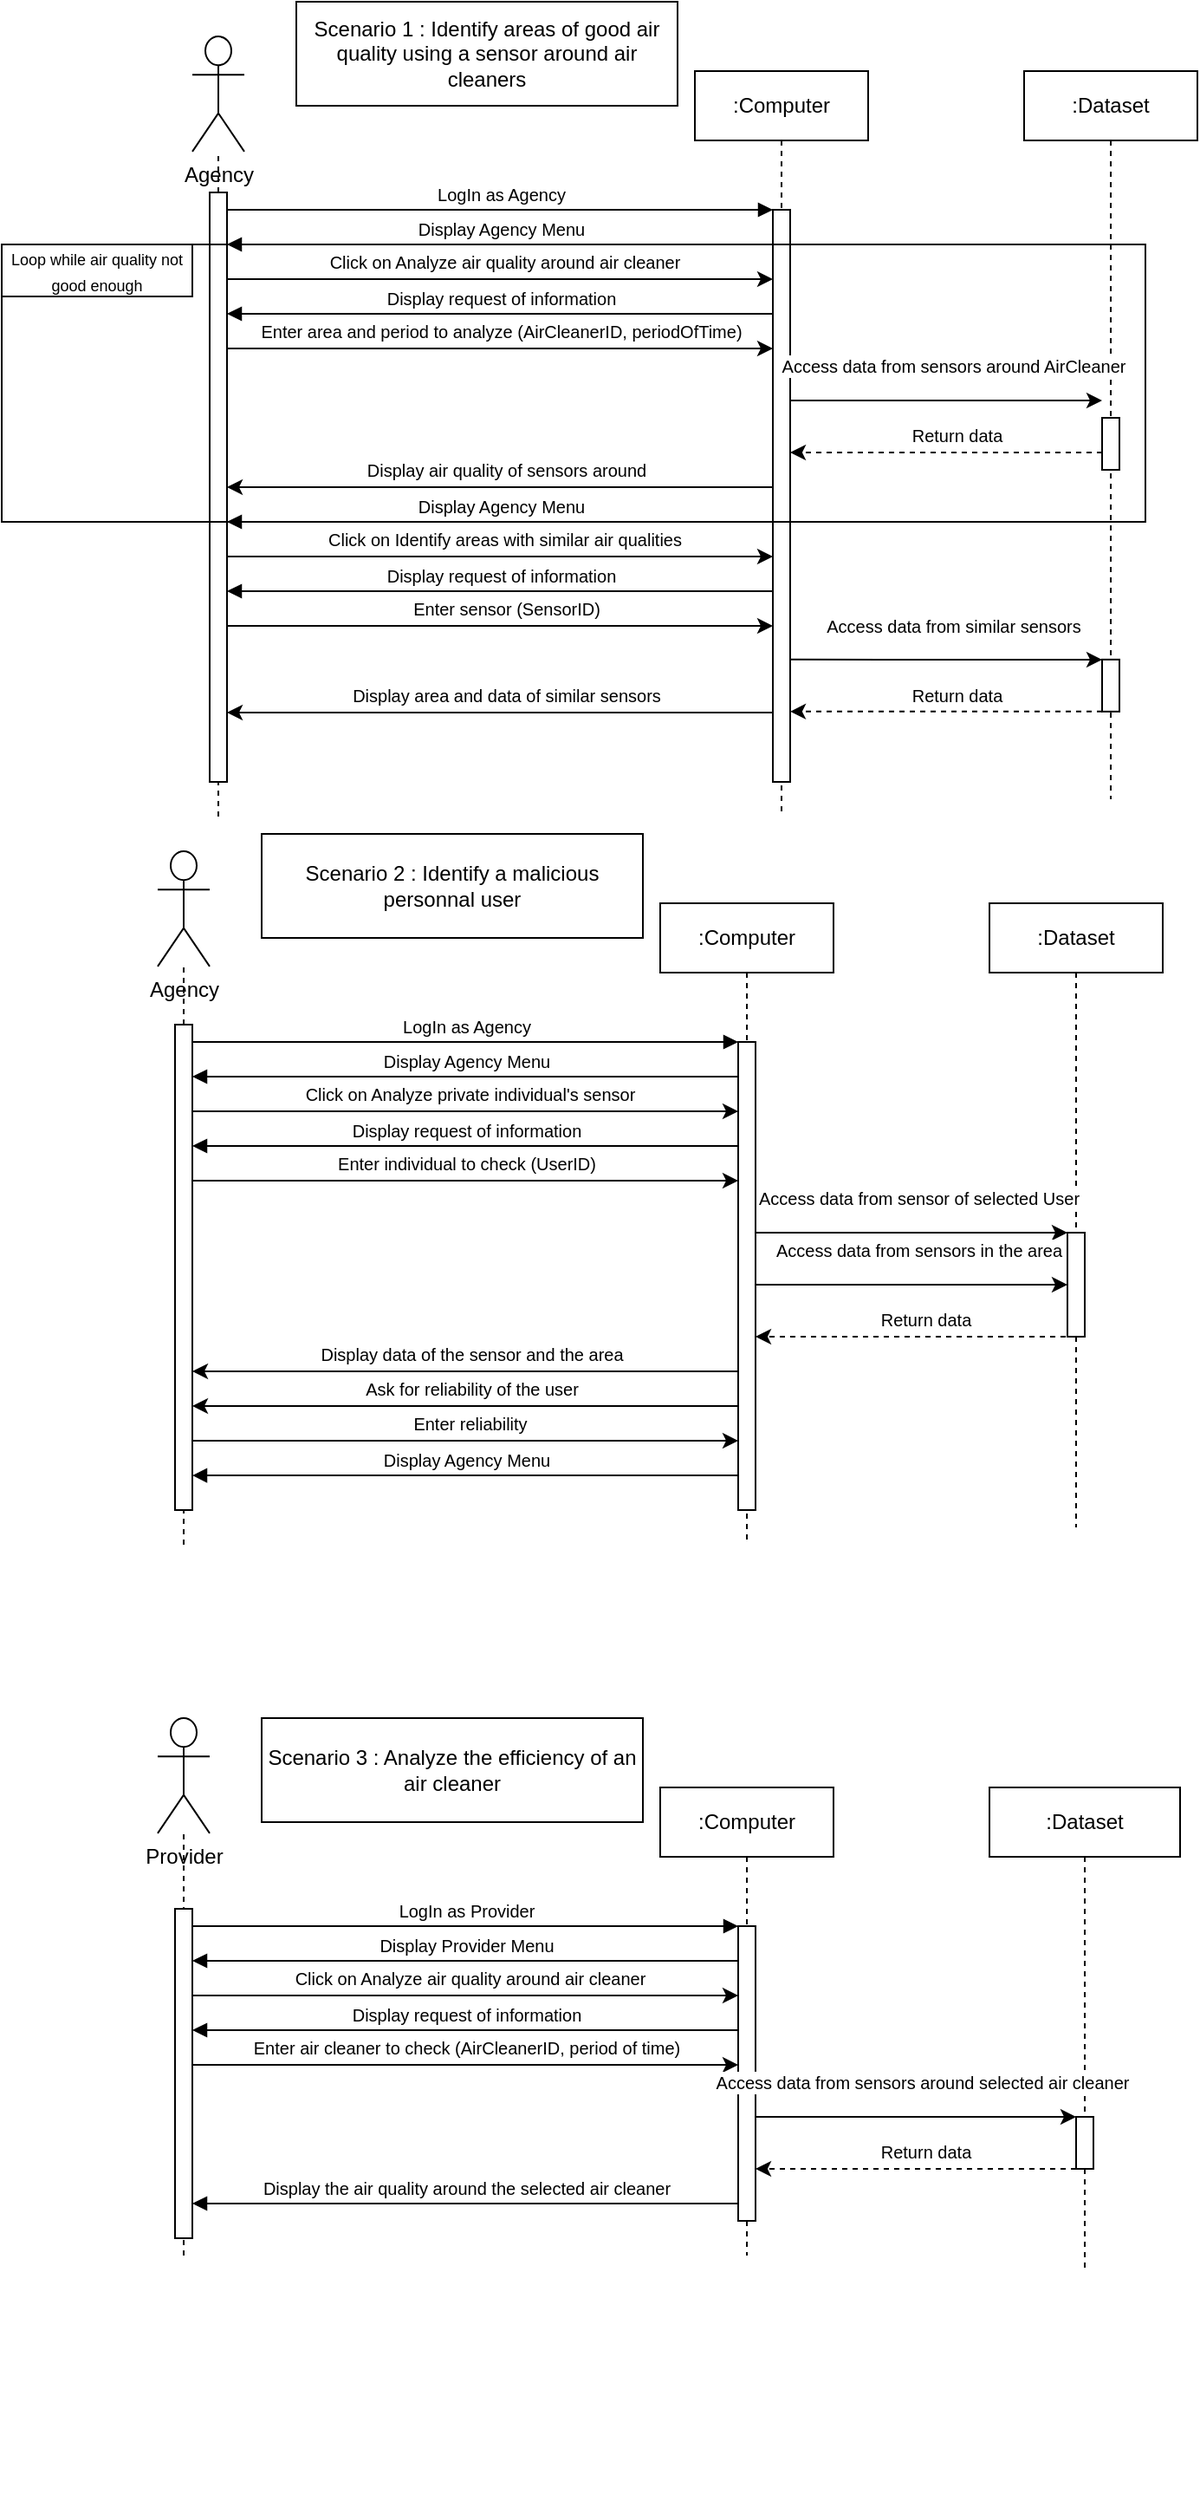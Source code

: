 <mxfile version="24.3.1" type="github">
  <diagram name="Page-1" id="2YBvvXClWsGukQMizWep">
    <mxGraphModel dx="1746" dy="466" grid="1" gridSize="10" guides="1" tooltips="1" connect="1" arrows="1" fold="1" page="1" pageScale="1" pageWidth="850" pageHeight="1100" math="0" shadow="0">
      <root>
        <mxCell id="0" />
        <mxCell id="1" parent="0" />
        <mxCell id="aM9ryv3xv72pqoxQDRHE-5" value="&lt;div&gt;:Computer&lt;/div&gt;" style="shape=umlLifeline;perimeter=lifelinePerimeter;whiteSpace=wrap;html=1;container=0;dropTarget=0;collapsible=0;recursiveResize=0;outlineConnect=0;portConstraint=eastwest;newEdgeStyle={&quot;edgeStyle&quot;:&quot;elbowEdgeStyle&quot;,&quot;elbow&quot;:&quot;vertical&quot;,&quot;curved&quot;:0,&quot;rounded&quot;:0};" parent="1" vertex="1">
          <mxGeometry x="220" y="40" width="100" height="430" as="geometry" />
        </mxCell>
        <mxCell id="aM9ryv3xv72pqoxQDRHE-6" value="" style="html=1;points=[];perimeter=orthogonalPerimeter;outlineConnect=0;targetShapes=umlLifeline;portConstraint=eastwest;newEdgeStyle={&quot;edgeStyle&quot;:&quot;elbowEdgeStyle&quot;,&quot;elbow&quot;:&quot;vertical&quot;,&quot;curved&quot;:0,&quot;rounded&quot;:0};" parent="aM9ryv3xv72pqoxQDRHE-5" vertex="1">
          <mxGeometry x="45" y="80" width="10" height="330" as="geometry" />
        </mxCell>
        <mxCell id="aM9ryv3xv72pqoxQDRHE-7" value="&lt;font style=&quot;font-size: 10px;&quot;&gt;LogIn as Agency&lt;/font&gt;" style="html=1;verticalAlign=bottom;endArrow=block;edgeStyle=elbowEdgeStyle;elbow=vertical;curved=0;rounded=0;" parent="1" source="aM9ryv3xv72pqoxQDRHE-2" target="aM9ryv3xv72pqoxQDRHE-6" edge="1">
          <mxGeometry relative="1" as="geometry">
            <mxPoint x="195" y="130" as="sourcePoint" />
            <Array as="points">
              <mxPoint x="180" y="120" />
            </Array>
          </mxGeometry>
        </mxCell>
        <mxCell id="aM9ryv3xv72pqoxQDRHE-9" value="&lt;font style=&quot;font-size: 10px;&quot;&gt;Display Agency Menu&lt;/font&gt;" style="html=1;verticalAlign=bottom;endArrow=block;edgeStyle=elbowEdgeStyle;elbow=vertical;curved=0;rounded=0;" parent="1" source="aM9ryv3xv72pqoxQDRHE-6" target="aM9ryv3xv72pqoxQDRHE-2" edge="1">
          <mxGeometry relative="1" as="geometry">
            <mxPoint x="175" y="160" as="sourcePoint" />
            <Array as="points">
              <mxPoint x="60" y="140" />
              <mxPoint x="190" y="160" />
            </Array>
            <mxPoint x="-40" y="160.0" as="targetPoint" />
          </mxGeometry>
        </mxCell>
        <mxCell id="IGTpVywdScjhedYOJICQ-6" value="" style="endArrow=none;dashed=1;html=1;rounded=0;" parent="1" target="IGTpVywdScjhedYOJICQ-1" edge="1">
          <mxGeometry width="50" height="50" relative="1" as="geometry">
            <mxPoint x="-55" y="470" as="sourcePoint" />
            <mxPoint x="-60" y="100" as="targetPoint" />
          </mxGeometry>
        </mxCell>
        <mxCell id="IGTpVywdScjhedYOJICQ-5" value="" style="group" parent="1" vertex="1" connectable="0">
          <mxGeometry x="-70" width="550" height="450" as="geometry" />
        </mxCell>
        <mxCell id="IGTpVywdScjhedYOJICQ-1" value="&lt;div&gt;Agency&lt;/div&gt;&lt;div&gt;&lt;br&gt;&lt;/div&gt;" style="shape=umlActor;verticalLabelPosition=bottom;verticalAlign=top;html=1;outlineConnect=0;" parent="IGTpVywdScjhedYOJICQ-5" vertex="1">
          <mxGeometry y="20" width="30" height="66.43" as="geometry" />
        </mxCell>
        <mxCell id="aM9ryv3xv72pqoxQDRHE-2" value="" style="html=1;points=[];perimeter=orthogonalPerimeter;outlineConnect=0;targetShapes=umlLifeline;portConstraint=eastwest;newEdgeStyle={&quot;edgeStyle&quot;:&quot;elbowEdgeStyle&quot;,&quot;elbow&quot;:&quot;vertical&quot;,&quot;curved&quot;:0,&quot;rounded&quot;:0};" parent="IGTpVywdScjhedYOJICQ-5" vertex="1">
          <mxGeometry x="10" y="110" width="10" height="340" as="geometry" />
        </mxCell>
        <mxCell id="IGTpVywdScjhedYOJICQ-55" value="" style="rounded=0;whiteSpace=wrap;html=1;fillColor=none;" parent="IGTpVywdScjhedYOJICQ-5" vertex="1">
          <mxGeometry x="-110" y="140" width="660" height="160" as="geometry" />
        </mxCell>
        <mxCell id="IGTpVywdScjhedYOJICQ-8" style="edgeStyle=elbowEdgeStyle;rounded=0;orthogonalLoop=1;jettySize=auto;html=1;elbow=vertical;curved=0;" parent="1" edge="1">
          <mxGeometry relative="1" as="geometry">
            <mxPoint x="-50" y="160.0" as="sourcePoint" />
            <mxPoint x="265" y="160.0" as="targetPoint" />
          </mxGeometry>
        </mxCell>
        <mxCell id="IGTpVywdScjhedYOJICQ-9" value="&lt;font style=&quot;font-size: 10px;&quot;&gt;Click on Analyze air quality around air cleaner&lt;/font&gt;" style="edgeLabel;html=1;align=center;verticalAlign=middle;resizable=0;points=[];" parent="IGTpVywdScjhedYOJICQ-8" vertex="1" connectable="0">
          <mxGeometry x="0.154" y="2" relative="1" as="geometry">
            <mxPoint x="-22" y="-8" as="offset" />
          </mxGeometry>
        </mxCell>
        <mxCell id="IGTpVywdScjhedYOJICQ-14" style="edgeStyle=elbowEdgeStyle;rounded=0;orthogonalLoop=1;jettySize=auto;html=1;elbow=vertical;curved=0;" parent="1" source="aM9ryv3xv72pqoxQDRHE-2" target="aM9ryv3xv72pqoxQDRHE-6" edge="1">
          <mxGeometry relative="1" as="geometry">
            <mxPoint x="260" y="200" as="targetPoint" />
            <Array as="points">
              <mxPoint x="160" y="200" />
              <mxPoint x="110" y="220" />
              <mxPoint x="160" y="200" />
              <mxPoint x="110" y="200" />
            </Array>
          </mxGeometry>
        </mxCell>
        <mxCell id="IGTpVywdScjhedYOJICQ-15" value="&lt;font style=&quot;font-size: 10px;&quot;&gt;Enter area and period to analyze (AirCleanerID, periodOfTime)&lt;br&gt;&lt;/font&gt;" style="edgeLabel;html=1;align=center;verticalAlign=middle;resizable=0;points=[];" parent="IGTpVywdScjhedYOJICQ-14" vertex="1" connectable="0">
          <mxGeometry x="0.084" relative="1" as="geometry">
            <mxPoint x="-13" y="-10" as="offset" />
          </mxGeometry>
        </mxCell>
        <mxCell id="IGTpVywdScjhedYOJICQ-18" style="edgeStyle=elbowEdgeStyle;rounded=0;orthogonalLoop=1;jettySize=auto;html=1;elbow=vertical;curved=0;" parent="1" edge="1">
          <mxGeometry relative="1" as="geometry">
            <mxPoint x="265" y="280.003" as="sourcePoint" />
            <mxPoint x="-50" y="280.003" as="targetPoint" />
          </mxGeometry>
        </mxCell>
        <mxCell id="IGTpVywdScjhedYOJICQ-19" value="&lt;font style=&quot;font-size: 10px;&quot;&gt;Display air quality of sensors around &lt;/font&gt;" style="edgeLabel;html=1;align=center;verticalAlign=middle;resizable=0;points=[];" parent="IGTpVywdScjhedYOJICQ-18" vertex="1" connectable="0">
          <mxGeometry x="-0.113" y="-2" relative="1" as="geometry">
            <mxPoint x="-15" y="-8" as="offset" />
          </mxGeometry>
        </mxCell>
        <mxCell id="IGTpVywdScjhedYOJICQ-22" value="Scenario 1 : Identify areas of good air quality using a sensor around air cleaners" style="rounded=0;whiteSpace=wrap;html=1;" parent="1" vertex="1">
          <mxGeometry x="-10" width="220" height="60" as="geometry" />
        </mxCell>
        <mxCell id="IGTpVywdScjhedYOJICQ-23" style="edgeStyle=elbowEdgeStyle;rounded=0;orthogonalLoop=1;jettySize=auto;html=1;elbow=vertical;curved=0;" parent="1" edge="1">
          <mxGeometry relative="1" as="geometry">
            <mxPoint x="-50" y="360" as="sourcePoint" />
            <mxPoint x="265" y="360" as="targetPoint" />
            <Array as="points">
              <mxPoint x="160" y="360" />
              <mxPoint x="140" y="330" />
            </Array>
          </mxGeometry>
        </mxCell>
        <mxCell id="IGTpVywdScjhedYOJICQ-37" value="&lt;font style=&quot;font-size: 10px;&quot;&gt;Enter sensor (SensorID)&lt;/font&gt;" style="edgeLabel;html=1;align=center;verticalAlign=middle;resizable=0;points=[];" parent="IGTpVywdScjhedYOJICQ-23" vertex="1" connectable="0">
          <mxGeometry x="0.019" y="1" relative="1" as="geometry">
            <mxPoint y="-9" as="offset" />
          </mxGeometry>
        </mxCell>
        <mxCell id="IGTpVywdScjhedYOJICQ-28" value="&lt;div&gt;:Dataset&lt;/div&gt;" style="shape=umlLifeline;perimeter=lifelinePerimeter;whiteSpace=wrap;html=1;container=0;dropTarget=0;collapsible=0;recursiveResize=0;outlineConnect=0;portConstraint=eastwest;newEdgeStyle={&quot;edgeStyle&quot;:&quot;elbowEdgeStyle&quot;,&quot;elbow&quot;:&quot;vertical&quot;,&quot;curved&quot;:0,&quot;rounded&quot;:0};" parent="1" vertex="1">
          <mxGeometry x="410" y="40" width="100" height="420" as="geometry" />
        </mxCell>
        <mxCell id="IGTpVywdScjhedYOJICQ-29" value="" style="html=1;points=[];perimeter=orthogonalPerimeter;outlineConnect=0;targetShapes=umlLifeline;portConstraint=eastwest;newEdgeStyle={&quot;edgeStyle&quot;:&quot;elbowEdgeStyle&quot;,&quot;elbow&quot;:&quot;vertical&quot;,&quot;curved&quot;:0,&quot;rounded&quot;:0};" parent="IGTpVywdScjhedYOJICQ-28" vertex="1">
          <mxGeometry x="45" y="200" width="10" height="30" as="geometry" />
        </mxCell>
        <mxCell id="IGTpVywdScjhedYOJICQ-40" value="" style="html=1;points=[];perimeter=orthogonalPerimeter;outlineConnect=0;targetShapes=umlLifeline;portConstraint=eastwest;newEdgeStyle={&quot;edgeStyle&quot;:&quot;elbowEdgeStyle&quot;,&quot;elbow&quot;:&quot;vertical&quot;,&quot;curved&quot;:0,&quot;rounded&quot;:0};" parent="IGTpVywdScjhedYOJICQ-28" vertex="1">
          <mxGeometry x="45" y="339.43" width="10" height="30" as="geometry" />
        </mxCell>
        <mxCell id="IGTpVywdScjhedYOJICQ-45" style="edgeStyle=elbowEdgeStyle;rounded=0;orthogonalLoop=1;jettySize=auto;html=1;elbow=vertical;curved=0;" parent="IGTpVywdScjhedYOJICQ-28" edge="1">
          <mxGeometry relative="1" as="geometry">
            <mxPoint x="-135" y="339.433" as="sourcePoint" />
            <mxPoint x="45" y="339.433" as="targetPoint" />
          </mxGeometry>
        </mxCell>
        <mxCell id="IGTpVywdScjhedYOJICQ-46" value="&lt;div&gt;&lt;font style=&quot;font-size: 10px;&quot;&gt;Access data from similar sensors&lt;/font&gt;&lt;/div&gt;" style="edgeLabel;html=1;align=center;verticalAlign=middle;resizable=0;points=[];" parent="IGTpVywdScjhedYOJICQ-45" vertex="1" connectable="0">
          <mxGeometry x="-0.267" relative="1" as="geometry">
            <mxPoint x="28" y="-20" as="offset" />
          </mxGeometry>
        </mxCell>
        <mxCell id="IGTpVywdScjhedYOJICQ-47" style="edgeStyle=elbowEdgeStyle;rounded=0;orthogonalLoop=1;jettySize=auto;html=1;elbow=vertical;curved=0;dashed=1;" parent="IGTpVywdScjhedYOJICQ-28" source="IGTpVywdScjhedYOJICQ-40" edge="1">
          <mxGeometry relative="1" as="geometry">
            <mxPoint x="35" y="369.466" as="sourcePoint" />
            <mxPoint x="-135" y="369.43" as="targetPoint" />
            <Array as="points">
              <mxPoint x="-80" y="369.43" />
            </Array>
          </mxGeometry>
        </mxCell>
        <mxCell id="IGTpVywdScjhedYOJICQ-48" value="&lt;font style=&quot;font-size: 10px;&quot;&gt;Return data&lt;/font&gt;" style="edgeLabel;html=1;align=center;verticalAlign=middle;resizable=0;points=[];" parent="IGTpVywdScjhedYOJICQ-47" vertex="1" connectable="0">
          <mxGeometry x="-0.181" y="2" relative="1" as="geometry">
            <mxPoint x="-11" y="-12" as="offset" />
          </mxGeometry>
        </mxCell>
        <mxCell id="IGTpVywdScjhedYOJICQ-30" style="edgeStyle=elbowEdgeStyle;rounded=0;orthogonalLoop=1;jettySize=auto;html=1;elbow=vertical;curved=0;" parent="1" edge="1">
          <mxGeometry relative="1" as="geometry">
            <mxPoint x="275.0" y="230" as="sourcePoint" />
            <mxPoint x="455" y="230" as="targetPoint" />
          </mxGeometry>
        </mxCell>
        <mxCell id="IGTpVywdScjhedYOJICQ-31" value="&lt;font style=&quot;font-size: 10px;&quot;&gt;Access data from sensors around AirCleaner&lt;/font&gt;" style="edgeLabel;html=1;align=center;verticalAlign=middle;resizable=0;points=[];" parent="IGTpVywdScjhedYOJICQ-30" vertex="1" connectable="0">
          <mxGeometry x="-0.267" relative="1" as="geometry">
            <mxPoint x="28" y="-20" as="offset" />
          </mxGeometry>
        </mxCell>
        <mxCell id="IGTpVywdScjhedYOJICQ-32" style="edgeStyle=elbowEdgeStyle;rounded=0;orthogonalLoop=1;jettySize=auto;html=1;elbow=vertical;curved=0;dashed=1;" parent="1" edge="1">
          <mxGeometry relative="1" as="geometry">
            <mxPoint x="455" y="259.997" as="sourcePoint" />
            <mxPoint x="275" y="259.997" as="targetPoint" />
          </mxGeometry>
        </mxCell>
        <mxCell id="IGTpVywdScjhedYOJICQ-33" value="&lt;font style=&quot;font-size: 10px;&quot;&gt;Return data&lt;/font&gt;" style="edgeLabel;html=1;align=center;verticalAlign=middle;resizable=0;points=[];" parent="IGTpVywdScjhedYOJICQ-32" vertex="1" connectable="0">
          <mxGeometry x="-0.181" y="2" relative="1" as="geometry">
            <mxPoint x="-11" y="-12" as="offset" />
          </mxGeometry>
        </mxCell>
        <mxCell id="IGTpVywdScjhedYOJICQ-34" value="&lt;font style=&quot;font-size: 10px;&quot;&gt;Display Agency Menu&lt;/font&gt;" style="html=1;verticalAlign=bottom;endArrow=block;edgeStyle=elbowEdgeStyle;elbow=vertical;curved=0;rounded=0;" parent="1" edge="1">
          <mxGeometry relative="1" as="geometry">
            <mxPoint x="265" y="300" as="sourcePoint" />
            <Array as="points">
              <mxPoint x="60" y="300" />
              <mxPoint x="190" y="320" />
            </Array>
            <mxPoint x="-50" y="300" as="targetPoint" />
          </mxGeometry>
        </mxCell>
        <mxCell id="IGTpVywdScjhedYOJICQ-35" style="edgeStyle=elbowEdgeStyle;rounded=0;orthogonalLoop=1;jettySize=auto;html=1;elbow=vertical;curved=0;" parent="1" edge="1">
          <mxGeometry relative="1" as="geometry">
            <mxPoint x="-50" y="320.0" as="sourcePoint" />
            <mxPoint x="265" y="320.0" as="targetPoint" />
          </mxGeometry>
        </mxCell>
        <mxCell id="IGTpVywdScjhedYOJICQ-36" value="&lt;font style=&quot;font-size: 10px;&quot;&gt;Click on Identify areas with similar air qualities&lt;br&gt;&lt;/font&gt;" style="edgeLabel;html=1;align=center;verticalAlign=middle;resizable=0;points=[];" parent="IGTpVywdScjhedYOJICQ-35" vertex="1" connectable="0">
          <mxGeometry x="0.154" y="2" relative="1" as="geometry">
            <mxPoint x="-22" y="-8" as="offset" />
          </mxGeometry>
        </mxCell>
        <mxCell id="IGTpVywdScjhedYOJICQ-38" value="&lt;font style=&quot;font-size: 10px;&quot;&gt;Display request of information&lt;br&gt;&lt;/font&gt;" style="html=1;verticalAlign=bottom;endArrow=block;edgeStyle=elbowEdgeStyle;elbow=vertical;curved=0;rounded=0;" parent="1" edge="1">
          <mxGeometry relative="1" as="geometry">
            <mxPoint x="265" y="340" as="sourcePoint" />
            <Array as="points">
              <mxPoint x="60" y="340" />
              <mxPoint x="190" y="360" />
            </Array>
            <mxPoint x="-50" y="340" as="targetPoint" />
          </mxGeometry>
        </mxCell>
        <mxCell id="IGTpVywdScjhedYOJICQ-39" value="&lt;font style=&quot;font-size: 10px;&quot;&gt;Display request of information&lt;br&gt;&lt;/font&gt;" style="html=1;verticalAlign=bottom;endArrow=block;edgeStyle=elbowEdgeStyle;elbow=vertical;curved=0;rounded=0;" parent="1" edge="1">
          <mxGeometry relative="1" as="geometry">
            <mxPoint x="265" y="180" as="sourcePoint" />
            <Array as="points">
              <mxPoint x="60" y="180" />
              <mxPoint x="190" y="200" />
            </Array>
            <mxPoint x="-50" y="180" as="targetPoint" />
          </mxGeometry>
        </mxCell>
        <mxCell id="IGTpVywdScjhedYOJICQ-50" style="edgeStyle=elbowEdgeStyle;rounded=0;orthogonalLoop=1;jettySize=auto;html=1;elbow=vertical;curved=0;" parent="1" edge="1">
          <mxGeometry relative="1" as="geometry">
            <mxPoint x="265" y="410.003" as="sourcePoint" />
            <mxPoint x="-50" y="410.003" as="targetPoint" />
          </mxGeometry>
        </mxCell>
        <mxCell id="IGTpVywdScjhedYOJICQ-51" value="&lt;font style=&quot;font-size: 10px;&quot;&gt;Display area and data of similar sensors &lt;/font&gt;" style="edgeLabel;html=1;align=center;verticalAlign=middle;resizable=0;points=[];" parent="IGTpVywdScjhedYOJICQ-50" vertex="1" connectable="0">
          <mxGeometry x="-0.113" y="-2" relative="1" as="geometry">
            <mxPoint x="-15" y="-8" as="offset" />
          </mxGeometry>
        </mxCell>
        <mxCell id="IGTpVywdScjhedYOJICQ-57" value="&lt;font style=&quot;font-size: 9px;&quot;&gt;Loop while air quality not good enough&lt;/font&gt;" style="rounded=0;whiteSpace=wrap;html=1;" parent="1" vertex="1">
          <mxGeometry x="-180" y="140" width="110" height="30" as="geometry" />
        </mxCell>
        <mxCell id="IGTpVywdScjhedYOJICQ-58" value="&lt;div&gt;:Computer&lt;/div&gt;" style="shape=umlLifeline;perimeter=lifelinePerimeter;whiteSpace=wrap;html=1;container=0;dropTarget=0;collapsible=0;recursiveResize=0;outlineConnect=0;portConstraint=eastwest;newEdgeStyle={&quot;edgeStyle&quot;:&quot;elbowEdgeStyle&quot;,&quot;elbow&quot;:&quot;vertical&quot;,&quot;curved&quot;:0,&quot;rounded&quot;:0};" parent="1" vertex="1">
          <mxGeometry x="200" y="520" width="100" height="370" as="geometry" />
        </mxCell>
        <mxCell id="IGTpVywdScjhedYOJICQ-59" value="" style="html=1;points=[];perimeter=orthogonalPerimeter;outlineConnect=0;targetShapes=umlLifeline;portConstraint=eastwest;newEdgeStyle={&quot;edgeStyle&quot;:&quot;elbowEdgeStyle&quot;,&quot;elbow&quot;:&quot;vertical&quot;,&quot;curved&quot;:0,&quot;rounded&quot;:0};" parent="IGTpVywdScjhedYOJICQ-58" vertex="1">
          <mxGeometry x="45" y="80" width="10" height="270" as="geometry" />
        </mxCell>
        <mxCell id="IGTpVywdScjhedYOJICQ-60" value="&lt;font style=&quot;font-size: 10px;&quot;&gt;LogIn as Agency&lt;/font&gt;" style="html=1;verticalAlign=bottom;endArrow=block;edgeStyle=elbowEdgeStyle;elbow=vertical;curved=0;rounded=0;" parent="1" source="IGTpVywdScjhedYOJICQ-65" target="IGTpVywdScjhedYOJICQ-59" edge="1">
          <mxGeometry relative="1" as="geometry">
            <mxPoint x="175" y="610" as="sourcePoint" />
            <Array as="points">
              <mxPoint x="160" y="600" />
            </Array>
          </mxGeometry>
        </mxCell>
        <mxCell id="IGTpVywdScjhedYOJICQ-61" value="&lt;font style=&quot;font-size: 10px;&quot;&gt;Display Agency Menu&lt;/font&gt;" style="html=1;verticalAlign=bottom;endArrow=block;edgeStyle=elbowEdgeStyle;elbow=vertical;curved=0;rounded=0;" parent="1" source="IGTpVywdScjhedYOJICQ-59" target="IGTpVywdScjhedYOJICQ-65" edge="1">
          <mxGeometry relative="1" as="geometry">
            <mxPoint x="155" y="640" as="sourcePoint" />
            <Array as="points">
              <mxPoint x="40" y="620" />
              <mxPoint x="170" y="640" />
            </Array>
            <mxPoint x="-60" y="640" as="targetPoint" />
          </mxGeometry>
        </mxCell>
        <mxCell id="IGTpVywdScjhedYOJICQ-62" value="" style="endArrow=none;dashed=1;html=1;rounded=0;" parent="1" target="IGTpVywdScjhedYOJICQ-64" edge="1">
          <mxGeometry width="50" height="50" relative="1" as="geometry">
            <mxPoint x="-75" y="890" as="sourcePoint" />
            <mxPoint x="-80" y="580" as="targetPoint" />
          </mxGeometry>
        </mxCell>
        <mxCell id="IGTpVywdScjhedYOJICQ-63" value="" style="group" parent="1" vertex="1" connectable="0">
          <mxGeometry x="-90" y="480" width="540" height="480" as="geometry" />
        </mxCell>
        <mxCell id="IGTpVywdScjhedYOJICQ-64" value="&lt;div&gt;Agency&lt;/div&gt;&lt;div&gt;&lt;br&gt;&lt;/div&gt;" style="shape=umlActor;verticalLabelPosition=bottom;verticalAlign=top;html=1;outlineConnect=0;" parent="IGTpVywdScjhedYOJICQ-63" vertex="1">
          <mxGeometry y="10" width="30" height="66.43" as="geometry" />
        </mxCell>
        <mxCell id="IGTpVywdScjhedYOJICQ-65" value="" style="html=1;points=[];perimeter=orthogonalPerimeter;outlineConnect=0;targetShapes=umlLifeline;portConstraint=eastwest;newEdgeStyle={&quot;edgeStyle&quot;:&quot;elbowEdgeStyle&quot;,&quot;elbow&quot;:&quot;vertical&quot;,&quot;curved&quot;:0,&quot;rounded&quot;:0};" parent="IGTpVywdScjhedYOJICQ-63" vertex="1">
          <mxGeometry x="10" y="110" width="10" height="280" as="geometry" />
        </mxCell>
        <mxCell id="IGTpVywdScjhedYOJICQ-87" value="&lt;font style=&quot;font-size: 10px;&quot;&gt;Display Agency Menu&lt;/font&gt;" style="html=1;verticalAlign=bottom;endArrow=block;edgeStyle=elbowEdgeStyle;elbow=vertical;curved=0;rounded=0;" parent="IGTpVywdScjhedYOJICQ-63" edge="1">
          <mxGeometry relative="1" as="geometry">
            <mxPoint x="335" y="370.04" as="sourcePoint" />
            <Array as="points">
              <mxPoint x="130" y="370.04" />
              <mxPoint x="260" y="390.04" />
            </Array>
            <mxPoint x="20" y="370.04" as="targetPoint" />
          </mxGeometry>
        </mxCell>
        <mxCell id="IGTpVywdScjhedYOJICQ-71" style="edgeStyle=elbowEdgeStyle;rounded=0;orthogonalLoop=1;jettySize=auto;html=1;elbow=vertical;curved=0;" parent="IGTpVywdScjhedYOJICQ-63" edge="1">
          <mxGeometry relative="1" as="geometry">
            <mxPoint x="335" y="310.043" as="sourcePoint" />
            <mxPoint x="20" y="310.043" as="targetPoint" />
          </mxGeometry>
        </mxCell>
        <mxCell id="IGTpVywdScjhedYOJICQ-72" value="&lt;font style=&quot;font-size: 10px;&quot;&gt;Display data of the sensor and the area &lt;/font&gt;" style="edgeLabel;html=1;align=center;verticalAlign=middle;resizable=0;points=[];" parent="IGTpVywdScjhedYOJICQ-71" vertex="1" connectable="0">
          <mxGeometry x="-0.113" y="-2" relative="1" as="geometry">
            <mxPoint x="-15" y="-8" as="offset" />
          </mxGeometry>
        </mxCell>
        <mxCell id="IGTpVywdScjhedYOJICQ-95" style="edgeStyle=elbowEdgeStyle;rounded=0;orthogonalLoop=1;jettySize=auto;html=1;elbow=vertical;curved=0;" parent="IGTpVywdScjhedYOJICQ-63" edge="1">
          <mxGeometry relative="1" as="geometry">
            <mxPoint x="335" y="330.043" as="sourcePoint" />
            <mxPoint x="20" y="330.043" as="targetPoint" />
          </mxGeometry>
        </mxCell>
        <mxCell id="IGTpVywdScjhedYOJICQ-96" value="&lt;font style=&quot;font-size: 10px;&quot;&gt;Ask for reliability of the user&lt;/font&gt;" style="edgeLabel;html=1;align=center;verticalAlign=middle;resizable=0;points=[];" parent="IGTpVywdScjhedYOJICQ-95" vertex="1" connectable="0">
          <mxGeometry x="-0.113" y="-2" relative="1" as="geometry">
            <mxPoint x="-15" y="-8" as="offset" />
          </mxGeometry>
        </mxCell>
        <mxCell id="IGTpVywdScjhedYOJICQ-97" style="edgeStyle=elbowEdgeStyle;rounded=0;orthogonalLoop=1;jettySize=auto;html=1;elbow=vertical;curved=0;" parent="IGTpVywdScjhedYOJICQ-63" edge="1">
          <mxGeometry relative="1" as="geometry">
            <mxPoint x="20" y="350.04" as="sourcePoint" />
            <mxPoint x="335" y="350.04" as="targetPoint" />
          </mxGeometry>
        </mxCell>
        <mxCell id="IGTpVywdScjhedYOJICQ-98" value="&lt;font style=&quot;font-size: 10px;&quot;&gt;Enter reliability&lt;/font&gt;" style="edgeLabel;html=1;align=center;verticalAlign=middle;resizable=0;points=[];" parent="IGTpVywdScjhedYOJICQ-97" vertex="1" connectable="0">
          <mxGeometry x="0.154" y="2" relative="1" as="geometry">
            <mxPoint x="-22" y="-8" as="offset" />
          </mxGeometry>
        </mxCell>
        <mxCell id="IGTpVywdScjhedYOJICQ-85" style="edgeStyle=elbowEdgeStyle;rounded=0;orthogonalLoop=1;jettySize=auto;html=1;elbow=vertical;curved=0;dashed=1;" parent="IGTpVywdScjhedYOJICQ-63" target="IGTpVywdScjhedYOJICQ-59" edge="1">
          <mxGeometry relative="1" as="geometry">
            <mxPoint x="530" y="289.997" as="sourcePoint" />
            <mxPoint x="350" y="289.997" as="targetPoint" />
          </mxGeometry>
        </mxCell>
        <mxCell id="IGTpVywdScjhedYOJICQ-86" value="&lt;font style=&quot;font-size: 10px;&quot;&gt;Return data&lt;/font&gt;" style="edgeLabel;html=1;align=center;verticalAlign=middle;resizable=0;points=[];" parent="IGTpVywdScjhedYOJICQ-85" vertex="1" connectable="0">
          <mxGeometry x="-0.181" y="2" relative="1" as="geometry">
            <mxPoint x="-11" y="-12" as="offset" />
          </mxGeometry>
        </mxCell>
        <mxCell id="IGTpVywdScjhedYOJICQ-67" style="edgeStyle=elbowEdgeStyle;rounded=0;orthogonalLoop=1;jettySize=auto;html=1;elbow=vertical;curved=0;" parent="1" edge="1">
          <mxGeometry relative="1" as="geometry">
            <mxPoint x="-70" y="640.0" as="sourcePoint" />
            <mxPoint x="245" y="640.0" as="targetPoint" />
          </mxGeometry>
        </mxCell>
        <mxCell id="IGTpVywdScjhedYOJICQ-68" value="&lt;font style=&quot;font-size: 10px;&quot;&gt;Click on Analyze private individual&#39;s sensor&lt;br&gt;&lt;/font&gt;" style="edgeLabel;html=1;align=center;verticalAlign=middle;resizable=0;points=[];" parent="IGTpVywdScjhedYOJICQ-67" vertex="1" connectable="0">
          <mxGeometry x="0.154" y="2" relative="1" as="geometry">
            <mxPoint x="-22" y="-8" as="offset" />
          </mxGeometry>
        </mxCell>
        <mxCell id="IGTpVywdScjhedYOJICQ-69" style="edgeStyle=elbowEdgeStyle;rounded=0;orthogonalLoop=1;jettySize=auto;html=1;elbow=vertical;curved=0;" parent="1" source="IGTpVywdScjhedYOJICQ-65" target="IGTpVywdScjhedYOJICQ-59" edge="1">
          <mxGeometry relative="1" as="geometry">
            <mxPoint x="240" y="680" as="targetPoint" />
            <Array as="points">
              <mxPoint x="140" y="680" />
              <mxPoint x="90" y="700" />
              <mxPoint x="140" y="680" />
              <mxPoint x="90" y="680" />
            </Array>
          </mxGeometry>
        </mxCell>
        <mxCell id="IGTpVywdScjhedYOJICQ-70" value="&lt;font style=&quot;font-size: 10px;&quot;&gt;Enter individual to check (UserID)&lt;br&gt;&lt;/font&gt;" style="edgeLabel;html=1;align=center;verticalAlign=middle;resizable=0;points=[];" parent="IGTpVywdScjhedYOJICQ-69" vertex="1" connectable="0">
          <mxGeometry x="0.084" relative="1" as="geometry">
            <mxPoint x="-13" y="-10" as="offset" />
          </mxGeometry>
        </mxCell>
        <mxCell id="IGTpVywdScjhedYOJICQ-76" value="&lt;div&gt;:Dataset&lt;/div&gt;" style="shape=umlLifeline;perimeter=lifelinePerimeter;whiteSpace=wrap;html=1;container=0;dropTarget=0;collapsible=0;recursiveResize=0;outlineConnect=0;portConstraint=eastwest;newEdgeStyle={&quot;edgeStyle&quot;:&quot;elbowEdgeStyle&quot;,&quot;elbow&quot;:&quot;vertical&quot;,&quot;curved&quot;:0,&quot;rounded&quot;:0};size=40;" parent="1" vertex="1">
          <mxGeometry x="390" y="520" width="100" height="360" as="geometry" />
        </mxCell>
        <mxCell id="IGTpVywdScjhedYOJICQ-73" value="Scenario 2 : Identify a malicious personnal user" style="rounded=0;whiteSpace=wrap;html=1;" parent="1" vertex="1">
          <mxGeometry x="-30" y="480" width="220" height="60" as="geometry" />
        </mxCell>
        <mxCell id="IGTpVywdScjhedYOJICQ-83" style="edgeStyle=elbowEdgeStyle;rounded=0;orthogonalLoop=1;jettySize=auto;html=1;elbow=vertical;curved=0;" parent="1" edge="1">
          <mxGeometry relative="1" as="geometry">
            <mxPoint x="255.0" y="710" as="sourcePoint" />
            <mxPoint x="435" y="710" as="targetPoint" />
          </mxGeometry>
        </mxCell>
        <mxCell id="IGTpVywdScjhedYOJICQ-84" value="&lt;font style=&quot;font-size: 10px;&quot;&gt;Access data from sensor of selected User&lt;br&gt;&lt;/font&gt;" style="edgeLabel;html=1;align=center;verticalAlign=middle;resizable=0;points=[];" parent="IGTpVywdScjhedYOJICQ-83" vertex="1" connectable="0">
          <mxGeometry x="-0.267" relative="1" as="geometry">
            <mxPoint x="28" y="-20" as="offset" />
          </mxGeometry>
        </mxCell>
        <mxCell id="IGTpVywdScjhedYOJICQ-91" value="&lt;font style=&quot;font-size: 10px;&quot;&gt;Display request of information&lt;br&gt;&lt;/font&gt;" style="html=1;verticalAlign=bottom;endArrow=block;edgeStyle=elbowEdgeStyle;elbow=vertical;curved=0;rounded=0;" parent="1" edge="1">
          <mxGeometry relative="1" as="geometry">
            <mxPoint x="245" y="660" as="sourcePoint" />
            <Array as="points">
              <mxPoint x="40" y="660" />
              <mxPoint x="170" y="680" />
            </Array>
            <mxPoint x="-70" y="660" as="targetPoint" />
          </mxGeometry>
        </mxCell>
        <mxCell id="IGTpVywdScjhedYOJICQ-146" value="&lt;div&gt;:Computer&lt;/div&gt;" style="shape=umlLifeline;perimeter=lifelinePerimeter;whiteSpace=wrap;html=1;container=0;dropTarget=0;collapsible=0;recursiveResize=0;outlineConnect=0;portConstraint=eastwest;newEdgeStyle={&quot;edgeStyle&quot;:&quot;elbowEdgeStyle&quot;,&quot;elbow&quot;:&quot;vertical&quot;,&quot;curved&quot;:0,&quot;rounded&quot;:0};" parent="1" vertex="1">
          <mxGeometry x="200" y="1030" width="100" height="270" as="geometry" />
        </mxCell>
        <mxCell id="IGTpVywdScjhedYOJICQ-147" value="" style="html=1;points=[];perimeter=orthogonalPerimeter;outlineConnect=0;targetShapes=umlLifeline;portConstraint=eastwest;newEdgeStyle={&quot;edgeStyle&quot;:&quot;elbowEdgeStyle&quot;,&quot;elbow&quot;:&quot;vertical&quot;,&quot;curved&quot;:0,&quot;rounded&quot;:0};" parent="IGTpVywdScjhedYOJICQ-146" vertex="1">
          <mxGeometry x="45" y="80" width="10" height="170" as="geometry" />
        </mxCell>
        <mxCell id="IGTpVywdScjhedYOJICQ-148" value="&lt;font style=&quot;font-size: 10px;&quot;&gt;LogIn as Provider&lt;br&gt;&lt;/font&gt;" style="html=1;verticalAlign=bottom;endArrow=block;edgeStyle=elbowEdgeStyle;elbow=vertical;curved=0;rounded=0;" parent="1" source="IGTpVywdScjhedYOJICQ-153" target="IGTpVywdScjhedYOJICQ-147" edge="1">
          <mxGeometry relative="1" as="geometry">
            <mxPoint x="175" y="1120" as="sourcePoint" />
            <Array as="points">
              <mxPoint x="160" y="1110" />
            </Array>
          </mxGeometry>
        </mxCell>
        <mxCell id="IGTpVywdScjhedYOJICQ-149" value="&lt;font style=&quot;font-size: 10px;&quot;&gt;Display Provider Menu&lt;/font&gt;" style="html=1;verticalAlign=bottom;endArrow=block;edgeStyle=elbowEdgeStyle;elbow=vertical;curved=0;rounded=0;" parent="1" source="IGTpVywdScjhedYOJICQ-147" target="IGTpVywdScjhedYOJICQ-153" edge="1">
          <mxGeometry relative="1" as="geometry">
            <mxPoint x="155" y="1150" as="sourcePoint" />
            <Array as="points">
              <mxPoint x="40" y="1130" />
              <mxPoint x="170" y="1150" />
            </Array>
            <mxPoint x="-60" y="1150" as="targetPoint" />
          </mxGeometry>
        </mxCell>
        <mxCell id="IGTpVywdScjhedYOJICQ-150" value="" style="endArrow=none;dashed=1;html=1;rounded=0;" parent="1" target="IGTpVywdScjhedYOJICQ-152" edge="1">
          <mxGeometry width="50" height="50" relative="1" as="geometry">
            <mxPoint x="-75" y="1300" as="sourcePoint" />
            <mxPoint x="-80" y="1090" as="targetPoint" />
          </mxGeometry>
        </mxCell>
        <mxCell id="IGTpVywdScjhedYOJICQ-151" value="" style="group" parent="1" vertex="1" connectable="0">
          <mxGeometry x="-90" y="990" width="540" height="450" as="geometry" />
        </mxCell>
        <mxCell id="IGTpVywdScjhedYOJICQ-152" value="&lt;div&gt;Provider&lt;/div&gt;&lt;div&gt;&lt;br&gt;&lt;/div&gt;" style="shape=umlActor;verticalLabelPosition=bottom;verticalAlign=top;html=1;outlineConnect=0;" parent="IGTpVywdScjhedYOJICQ-151" vertex="1">
          <mxGeometry width="30" height="66.43" as="geometry" />
        </mxCell>
        <mxCell id="IGTpVywdScjhedYOJICQ-153" value="" style="html=1;points=[];perimeter=orthogonalPerimeter;outlineConnect=0;targetShapes=umlLifeline;portConstraint=eastwest;newEdgeStyle={&quot;edgeStyle&quot;:&quot;elbowEdgeStyle&quot;,&quot;elbow&quot;:&quot;vertical&quot;,&quot;curved&quot;:0,&quot;rounded&quot;:0};" parent="IGTpVywdScjhedYOJICQ-151" vertex="1">
          <mxGeometry x="10" y="110" width="10" height="190" as="geometry" />
        </mxCell>
        <mxCell id="UDuQPQC3TmrBoOHrM4zS-1" value="&lt;font style=&quot;font-size: 10px;&quot;&gt;Display the air quality around the selected air cleaner&lt;br&gt;&lt;/font&gt;" style="html=1;verticalAlign=bottom;endArrow=block;edgeStyle=elbowEdgeStyle;elbow=vertical;curved=0;rounded=0;" edge="1" parent="IGTpVywdScjhedYOJICQ-151">
          <mxGeometry relative="1" as="geometry">
            <mxPoint x="335" y="280" as="sourcePoint" />
            <Array as="points">
              <mxPoint x="130" y="280" />
              <mxPoint x="260" y="300" />
            </Array>
            <mxPoint x="20" y="280" as="targetPoint" />
          </mxGeometry>
        </mxCell>
        <mxCell id="IGTpVywdScjhedYOJICQ-173" style="edgeStyle=elbowEdgeStyle;rounded=0;orthogonalLoop=1;jettySize=auto;html=1;elbow=vertical;curved=0;" parent="1" edge="1">
          <mxGeometry relative="1" as="geometry">
            <mxPoint x="-70" y="1150.0" as="sourcePoint" />
            <mxPoint x="245" y="1150.0" as="targetPoint" />
          </mxGeometry>
        </mxCell>
        <mxCell id="IGTpVywdScjhedYOJICQ-174" value="&lt;font style=&quot;font-size: 10px;&quot;&gt;Click on Analyze air quality around air cleaner&lt;br&gt;&lt;/font&gt;" style="edgeLabel;html=1;align=center;verticalAlign=middle;resizable=0;points=[];" parent="IGTpVywdScjhedYOJICQ-173" vertex="1" connectable="0">
          <mxGeometry x="0.154" y="2" relative="1" as="geometry">
            <mxPoint x="-22" y="-8" as="offset" />
          </mxGeometry>
        </mxCell>
        <mxCell id="IGTpVywdScjhedYOJICQ-175" style="edgeStyle=elbowEdgeStyle;rounded=0;orthogonalLoop=1;jettySize=auto;html=1;elbow=vertical;curved=0;" parent="1" source="IGTpVywdScjhedYOJICQ-153" target="IGTpVywdScjhedYOJICQ-147" edge="1">
          <mxGeometry relative="1" as="geometry">
            <mxPoint x="240" y="1190" as="targetPoint" />
            <Array as="points">
              <mxPoint x="140" y="1190" />
              <mxPoint x="90" y="1210" />
              <mxPoint x="140" y="1190" />
              <mxPoint x="90" y="1190" />
            </Array>
          </mxGeometry>
        </mxCell>
        <mxCell id="IGTpVywdScjhedYOJICQ-176" value="&lt;font style=&quot;font-size: 10px;&quot;&gt;Enter air cleaner to check (AirCleanerID, period of time)&lt;br&gt;&lt;/font&gt;" style="edgeLabel;html=1;align=center;verticalAlign=middle;resizable=0;points=[];" parent="IGTpVywdScjhedYOJICQ-175" vertex="1" connectable="0">
          <mxGeometry x="0.084" relative="1" as="geometry">
            <mxPoint x="-13" y="-10" as="offset" />
          </mxGeometry>
        </mxCell>
        <mxCell id="IGTpVywdScjhedYOJICQ-177" value="Scenario 3 : Analyze the efficiency of an air cleaner" style="rounded=0;whiteSpace=wrap;html=1;" parent="1" vertex="1">
          <mxGeometry x="-30" y="990" width="220" height="60" as="geometry" />
        </mxCell>
        <mxCell id="IGTpVywdScjhedYOJICQ-178" value="&lt;div&gt;:Dataset&lt;/div&gt;" style="shape=umlLifeline;perimeter=lifelinePerimeter;whiteSpace=wrap;html=1;container=0;dropTarget=0;collapsible=0;recursiveResize=0;outlineConnect=0;portConstraint=eastwest;newEdgeStyle={&quot;edgeStyle&quot;:&quot;elbowEdgeStyle&quot;,&quot;elbow&quot;:&quot;vertical&quot;,&quot;curved&quot;:0,&quot;rounded&quot;:0};" parent="1" vertex="1">
          <mxGeometry x="390" y="1030" width="110" height="280" as="geometry" />
        </mxCell>
        <mxCell id="IGTpVywdScjhedYOJICQ-179" value="" style="html=1;points=[];perimeter=orthogonalPerimeter;outlineConnect=0;targetShapes=umlLifeline;portConstraint=eastwest;newEdgeStyle={&quot;edgeStyle&quot;:&quot;elbowEdgeStyle&quot;,&quot;elbow&quot;:&quot;vertical&quot;,&quot;curved&quot;:0,&quot;rounded&quot;:0};" parent="IGTpVywdScjhedYOJICQ-178" vertex="1">
          <mxGeometry x="50" y="190" width="10" height="30" as="geometry" />
        </mxCell>
        <mxCell id="IGTpVywdScjhedYOJICQ-180" style="edgeStyle=elbowEdgeStyle;rounded=0;orthogonalLoop=1;jettySize=auto;html=1;elbow=vertical;curved=0;" parent="1" target="IGTpVywdScjhedYOJICQ-179" edge="1">
          <mxGeometry relative="1" as="geometry">
            <mxPoint x="255.0" y="1220" as="sourcePoint" />
            <mxPoint x="435" y="1220" as="targetPoint" />
          </mxGeometry>
        </mxCell>
        <mxCell id="IGTpVywdScjhedYOJICQ-181" value="&lt;font style=&quot;font-size: 10px;&quot;&gt;Access data from sensors around selected air cleaner&lt;br&gt;&lt;/font&gt;" style="edgeLabel;html=1;align=center;verticalAlign=middle;resizable=0;points=[];" parent="IGTpVywdScjhedYOJICQ-180" vertex="1" connectable="0">
          <mxGeometry x="-0.267" relative="1" as="geometry">
            <mxPoint x="28" y="-20" as="offset" />
          </mxGeometry>
        </mxCell>
        <mxCell id="IGTpVywdScjhedYOJICQ-182" style="edgeStyle=elbowEdgeStyle;rounded=0;orthogonalLoop=1;jettySize=auto;html=1;elbow=vertical;curved=0;dashed=1;" parent="1" source="IGTpVywdScjhedYOJICQ-179" edge="1">
          <mxGeometry relative="1" as="geometry">
            <mxPoint x="435" y="1249.997" as="sourcePoint" />
            <mxPoint x="255" y="1249.997" as="targetPoint" />
          </mxGeometry>
        </mxCell>
        <mxCell id="IGTpVywdScjhedYOJICQ-183" value="&lt;font style=&quot;font-size: 10px;&quot;&gt;Return data&lt;/font&gt;" style="edgeLabel;html=1;align=center;verticalAlign=middle;resizable=0;points=[];" parent="IGTpVywdScjhedYOJICQ-182" vertex="1" connectable="0">
          <mxGeometry x="-0.181" y="2" relative="1" as="geometry">
            <mxPoint x="-11" y="-12" as="offset" />
          </mxGeometry>
        </mxCell>
        <mxCell id="IGTpVywdScjhedYOJICQ-184" value="&lt;font style=&quot;font-size: 10px;&quot;&gt;Display request of information&lt;br&gt;&lt;/font&gt;" style="html=1;verticalAlign=bottom;endArrow=block;edgeStyle=elbowEdgeStyle;elbow=vertical;curved=0;rounded=0;" parent="1" edge="1">
          <mxGeometry relative="1" as="geometry">
            <mxPoint x="245" y="1170" as="sourcePoint" />
            <Array as="points">
              <mxPoint x="40" y="1170" />
              <mxPoint x="170" y="1190" />
            </Array>
            <mxPoint x="-70" y="1170" as="targetPoint" />
          </mxGeometry>
        </mxCell>
        <mxCell id="IGTpVywdScjhedYOJICQ-77" value="" style="html=1;points=[];perimeter=orthogonalPerimeter;outlineConnect=0;targetShapes=umlLifeline;portConstraint=eastwest;newEdgeStyle={&quot;edgeStyle&quot;:&quot;elbowEdgeStyle&quot;,&quot;elbow&quot;:&quot;vertical&quot;,&quot;curved&quot;:0,&quot;rounded&quot;:0};" parent="1" vertex="1">
          <mxGeometry x="435" y="710" width="10" height="60" as="geometry" />
        </mxCell>
        <mxCell id="IGTpVywdScjhedYOJICQ-79" style="edgeStyle=elbowEdgeStyle;rounded=0;orthogonalLoop=1;jettySize=auto;html=1;elbow=vertical;curved=0;" parent="1" source="IGTpVywdScjhedYOJICQ-59" target="IGTpVywdScjhedYOJICQ-77" edge="1">
          <mxGeometry relative="1" as="geometry">
            <mxPoint x="270" y="760" as="sourcePoint" />
            <mxPoint x="430" y="740.043" as="targetPoint" />
            <Array as="points">
              <mxPoint x="260" y="740" />
            </Array>
          </mxGeometry>
        </mxCell>
        <mxCell id="IGTpVywdScjhedYOJICQ-80" value="&lt;div&gt;&lt;font style=&quot;font-size: 10px;&quot;&gt;Access data from sensors in the area&lt;br&gt;&lt;/font&gt;&lt;/div&gt;" style="edgeLabel;html=1;align=center;verticalAlign=middle;resizable=0;points=[];" parent="IGTpVywdScjhedYOJICQ-79" vertex="1" connectable="0">
          <mxGeometry x="-0.267" relative="1" as="geometry">
            <mxPoint x="28" y="-20" as="offset" />
          </mxGeometry>
        </mxCell>
      </root>
    </mxGraphModel>
  </diagram>
</mxfile>

